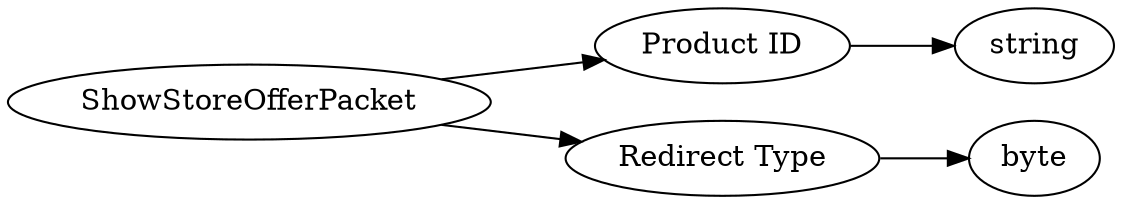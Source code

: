 digraph "ShowStoreOfferPacket" {
rankdir = LR
0
0 -> 1
1 -> 2
0 -> 3
3 -> 4

0 [label="ShowStoreOfferPacket",comment="name: \"ShowStoreOfferPacket\", typeName: \"\", id: 0, branchId: 91, recurseId: -1, attributes: 0, notes: \"\""];
1 [label="Product ID",comment="name: \"Product ID\", typeName: \"\", id: 1, branchId: 0, recurseId: -1, attributes: 0, notes: \"\""];
2 [label="string",comment="name: \"string\", typeName: \"\", id: 2, branchId: 0, recurseId: -1, attributes: 512, notes: \"\""];
3 [label="Redirect Type",comment="name: \"Redirect Type\", typeName: \"\", id: 3, branchId: 0, recurseId: -1, attributes: 0, notes: \"\""];
4 [label="byte",comment="name: \"byte\", typeName: \"\", id: 4, branchId: 0, recurseId: -1, attributes: 512, notes: \"\""];
{ rank = max;2;4}

}
